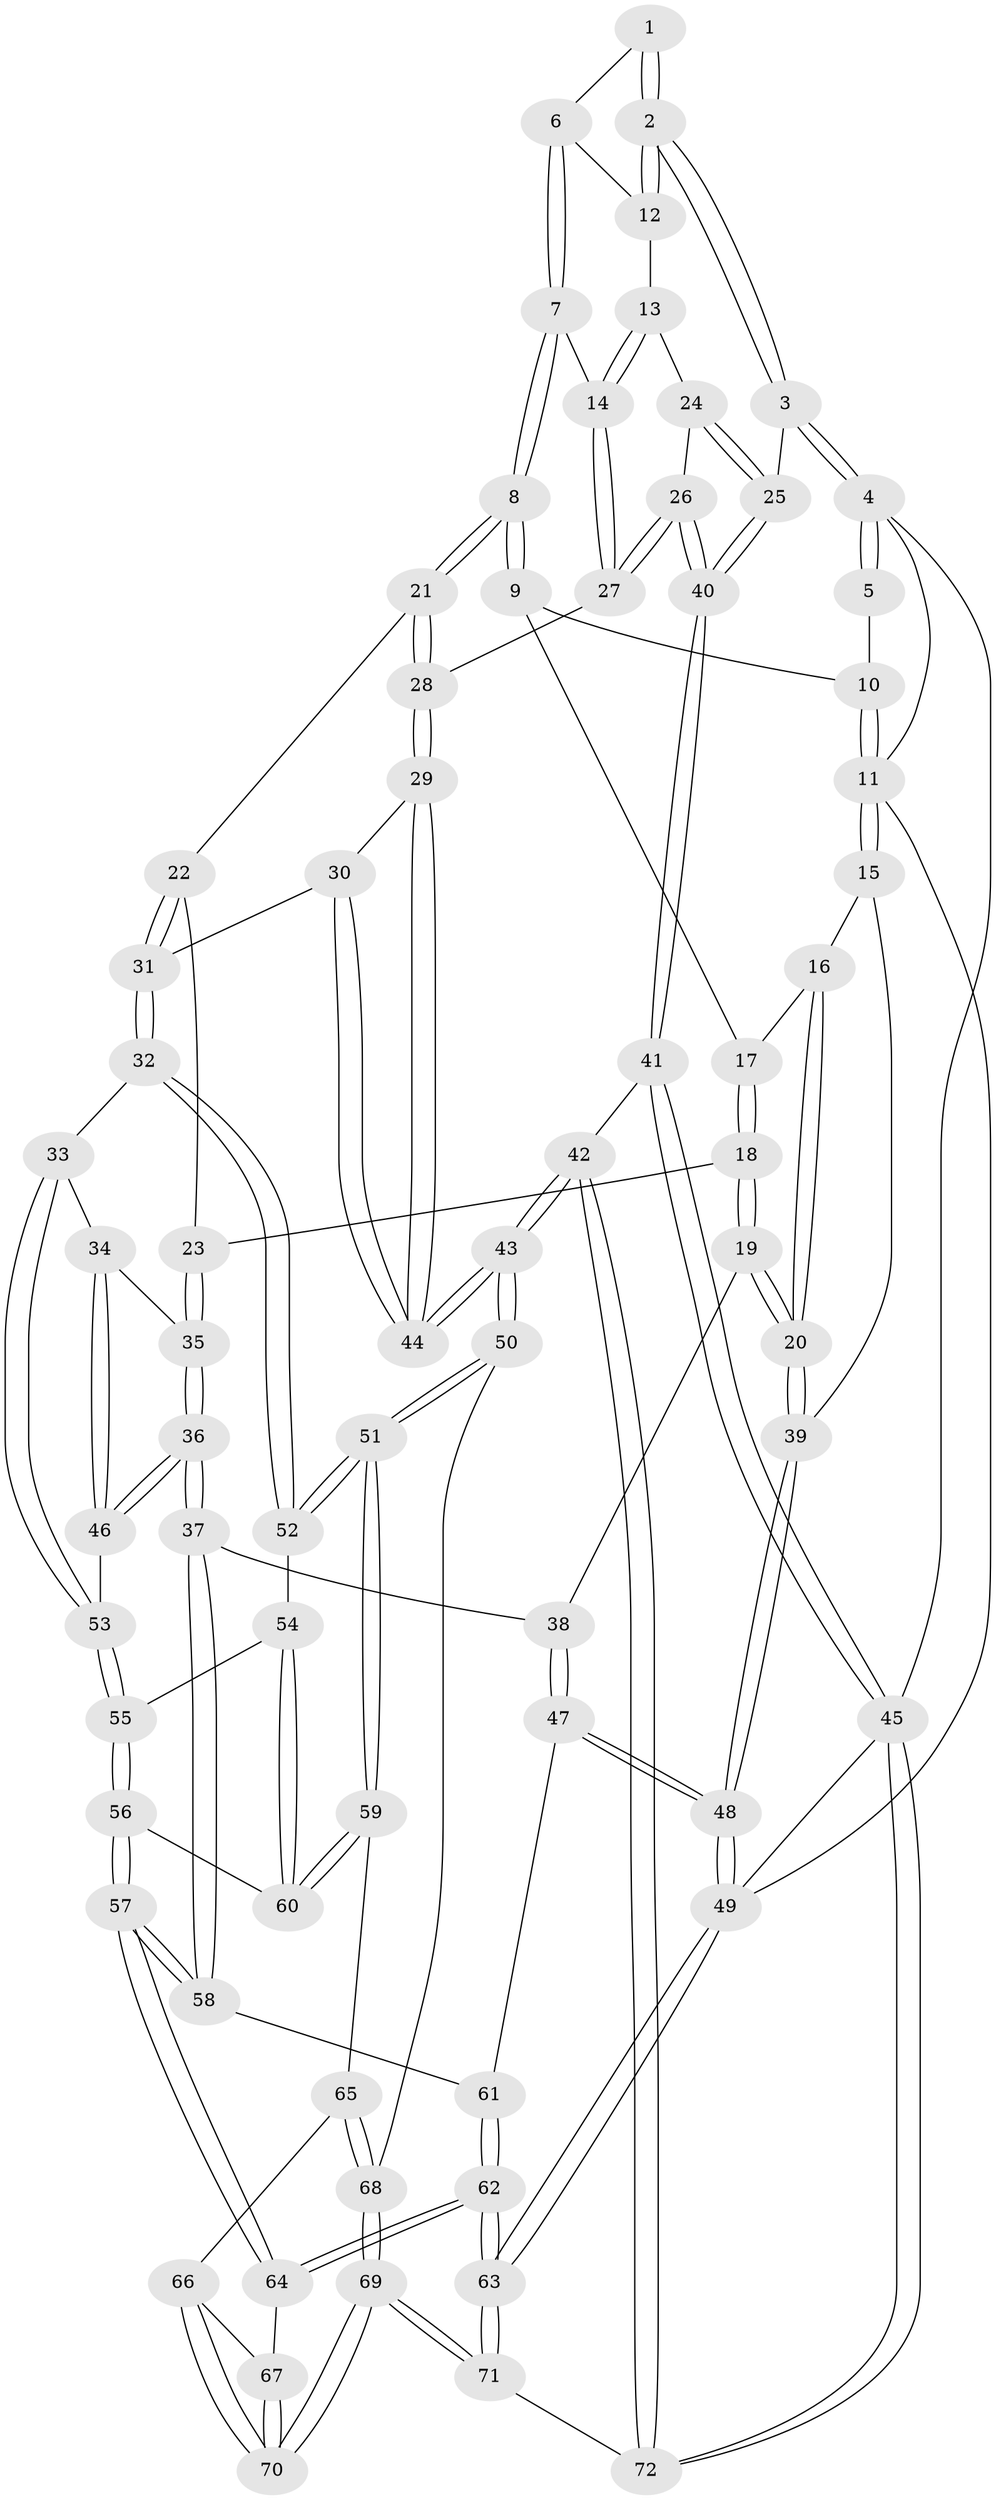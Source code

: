 // Generated by graph-tools (version 1.1) at 2025/27/03/09/25 03:27:08]
// undirected, 72 vertices, 177 edges
graph export_dot {
graph [start="1"]
  node [color=gray90,style=filled];
  1 [pos="+0.7680009560997865+0.020725442966656196"];
  2 [pos="+1+0.07569984035468785"];
  3 [pos="+1+0.06554868391410429"];
  4 [pos="+1+0"];
  5 [pos="+0.7321250831351727+0"];
  6 [pos="+0.7585443115869216+0.09414219122612422"];
  7 [pos="+0.6982916796505992+0.1724412567680434"];
  8 [pos="+0.5324740385680654+0.19451344543043037"];
  9 [pos="+0.3774593342367847+0.030705892389153406"];
  10 [pos="+0.3785813334170071+0"];
  11 [pos="+0+0"];
  12 [pos="+0.8653435393966998+0.13071135523097632"];
  13 [pos="+0.8869315128850593+0.2566497448072158"];
  14 [pos="+0.7786925120660358+0.2781147037619537"];
  15 [pos="+0+0"];
  16 [pos="+0.1545952486734893+0.09608158039951878"];
  17 [pos="+0.32897032852092906+0.07827090161017171"];
  18 [pos="+0.18930262981479032+0.34003380424440416"];
  19 [pos="+0.12489866846449561+0.35868306749172624"];
  20 [pos="+0+0.30891150554029867"];
  21 [pos="+0.5216182869414385+0.3392019336115085"];
  22 [pos="+0.4976011522921914+0.36678292841901106"];
  23 [pos="+0.24321142365517992+0.37324726003228115"];
  24 [pos="+0.9128041728417428+0.2626554249812209"];
  25 [pos="+1+0.2769091302257452"];
  26 [pos="+0.8426974122764137+0.4487123735490001"];
  27 [pos="+0.7690860521693514+0.40689551697395643"];
  28 [pos="+0.6932003678683503+0.4346032898235203"];
  29 [pos="+0.6877528441931205+0.45361802839262055"];
  30 [pos="+0.5388859937815227+0.5322574070773618"];
  31 [pos="+0.47003399952023583+0.5185848721075376"];
  32 [pos="+0.4654865131316713+0.5243987425832289"];
  33 [pos="+0.45409087908186097+0.5260116523269772"];
  34 [pos="+0.3517569093493267+0.5161537351464534"];
  35 [pos="+0.31573354417681065+0.5102498744953474"];
  36 [pos="+0.2633227336653595+0.6010040577239931"];
  37 [pos="+0.25933977655023027+0.6041581190688189"];
  38 [pos="+0.14314703347848984+0.5166035809325707"];
  39 [pos="+0+0.30851876015838114"];
  40 [pos="+1+0.6172236741852799"];
  41 [pos="+1+0.6617759917437797"];
  42 [pos="+0.7610301828027644+0.7864959134183628"];
  43 [pos="+0.7277715879726122+0.7714733489280308"];
  44 [pos="+0.6746955225651583+0.6065566605965146"];
  45 [pos="+1+1"];
  46 [pos="+0.35536651563721694+0.6246661097070029"];
  47 [pos="+0.08666844898284544+0.6254075538298295"];
  48 [pos="+0+0.5814467725516427"];
  49 [pos="+0+1"];
  50 [pos="+0.7050359861024049+0.7717209457699994"];
  51 [pos="+0.6107556976429911+0.7356350569769166"];
  52 [pos="+0.475720181373551+0.5791134983392803"];
  53 [pos="+0.36129116625029317+0.6271169495237312"];
  54 [pos="+0.4651781613565581+0.5985709800312069"];
  55 [pos="+0.37877348855560455+0.6711550761095624"];
  56 [pos="+0.377277260966684+0.6900650475021792"];
  57 [pos="+0.27322070283628536+0.7401596241136752"];
  58 [pos="+0.24588714173043968+0.6450079942221237"];
  59 [pos="+0.45413413272503045+0.7401516400540022"];
  60 [pos="+0.44109595153215764+0.723801070828688"];
  61 [pos="+0.10501609754855498+0.6508109712139099"];
  62 [pos="+0.1050220378530605+0.9007521257344577"];
  63 [pos="+0+1"];
  64 [pos="+0.27101535784972913+0.7490378312504744"];
  65 [pos="+0.43236500311169557+0.7766445490902886"];
  66 [pos="+0.39029814971979093+0.7951071391242988"];
  67 [pos="+0.31564292695345825+0.7781675397574955"];
  68 [pos="+0.48292209466493397+0.9061882961510376"];
  69 [pos="+0.39079456521479417+1"];
  70 [pos="+0.3844605209312086+0.9787494728521378"];
  71 [pos="+0.3306023839254321+1"];
  72 [pos="+0.7338380745024254+1"];
  1 -- 2;
  1 -- 2;
  1 -- 6;
  2 -- 3;
  2 -- 3;
  2 -- 12;
  2 -- 12;
  3 -- 4;
  3 -- 4;
  3 -- 25;
  4 -- 5;
  4 -- 5;
  4 -- 11;
  4 -- 45;
  5 -- 10;
  6 -- 7;
  6 -- 7;
  6 -- 12;
  7 -- 8;
  7 -- 8;
  7 -- 14;
  8 -- 9;
  8 -- 9;
  8 -- 21;
  8 -- 21;
  9 -- 10;
  9 -- 17;
  10 -- 11;
  10 -- 11;
  11 -- 15;
  11 -- 15;
  11 -- 49;
  12 -- 13;
  13 -- 14;
  13 -- 14;
  13 -- 24;
  14 -- 27;
  14 -- 27;
  15 -- 16;
  15 -- 39;
  16 -- 17;
  16 -- 20;
  16 -- 20;
  17 -- 18;
  17 -- 18;
  18 -- 19;
  18 -- 19;
  18 -- 23;
  19 -- 20;
  19 -- 20;
  19 -- 38;
  20 -- 39;
  20 -- 39;
  21 -- 22;
  21 -- 28;
  21 -- 28;
  22 -- 23;
  22 -- 31;
  22 -- 31;
  23 -- 35;
  23 -- 35;
  24 -- 25;
  24 -- 25;
  24 -- 26;
  25 -- 40;
  25 -- 40;
  26 -- 27;
  26 -- 27;
  26 -- 40;
  26 -- 40;
  27 -- 28;
  28 -- 29;
  28 -- 29;
  29 -- 30;
  29 -- 44;
  29 -- 44;
  30 -- 31;
  30 -- 44;
  30 -- 44;
  31 -- 32;
  31 -- 32;
  32 -- 33;
  32 -- 52;
  32 -- 52;
  33 -- 34;
  33 -- 53;
  33 -- 53;
  34 -- 35;
  34 -- 46;
  34 -- 46;
  35 -- 36;
  35 -- 36;
  36 -- 37;
  36 -- 37;
  36 -- 46;
  36 -- 46;
  37 -- 38;
  37 -- 58;
  37 -- 58;
  38 -- 47;
  38 -- 47;
  39 -- 48;
  39 -- 48;
  40 -- 41;
  40 -- 41;
  41 -- 42;
  41 -- 45;
  41 -- 45;
  42 -- 43;
  42 -- 43;
  42 -- 72;
  42 -- 72;
  43 -- 44;
  43 -- 44;
  43 -- 50;
  43 -- 50;
  45 -- 72;
  45 -- 72;
  45 -- 49;
  46 -- 53;
  47 -- 48;
  47 -- 48;
  47 -- 61;
  48 -- 49;
  48 -- 49;
  49 -- 63;
  49 -- 63;
  50 -- 51;
  50 -- 51;
  50 -- 68;
  51 -- 52;
  51 -- 52;
  51 -- 59;
  51 -- 59;
  52 -- 54;
  53 -- 55;
  53 -- 55;
  54 -- 55;
  54 -- 60;
  54 -- 60;
  55 -- 56;
  55 -- 56;
  56 -- 57;
  56 -- 57;
  56 -- 60;
  57 -- 58;
  57 -- 58;
  57 -- 64;
  57 -- 64;
  58 -- 61;
  59 -- 60;
  59 -- 60;
  59 -- 65;
  61 -- 62;
  61 -- 62;
  62 -- 63;
  62 -- 63;
  62 -- 64;
  62 -- 64;
  63 -- 71;
  63 -- 71;
  64 -- 67;
  65 -- 66;
  65 -- 68;
  65 -- 68;
  66 -- 67;
  66 -- 70;
  66 -- 70;
  67 -- 70;
  67 -- 70;
  68 -- 69;
  68 -- 69;
  69 -- 70;
  69 -- 70;
  69 -- 71;
  69 -- 71;
  71 -- 72;
}

